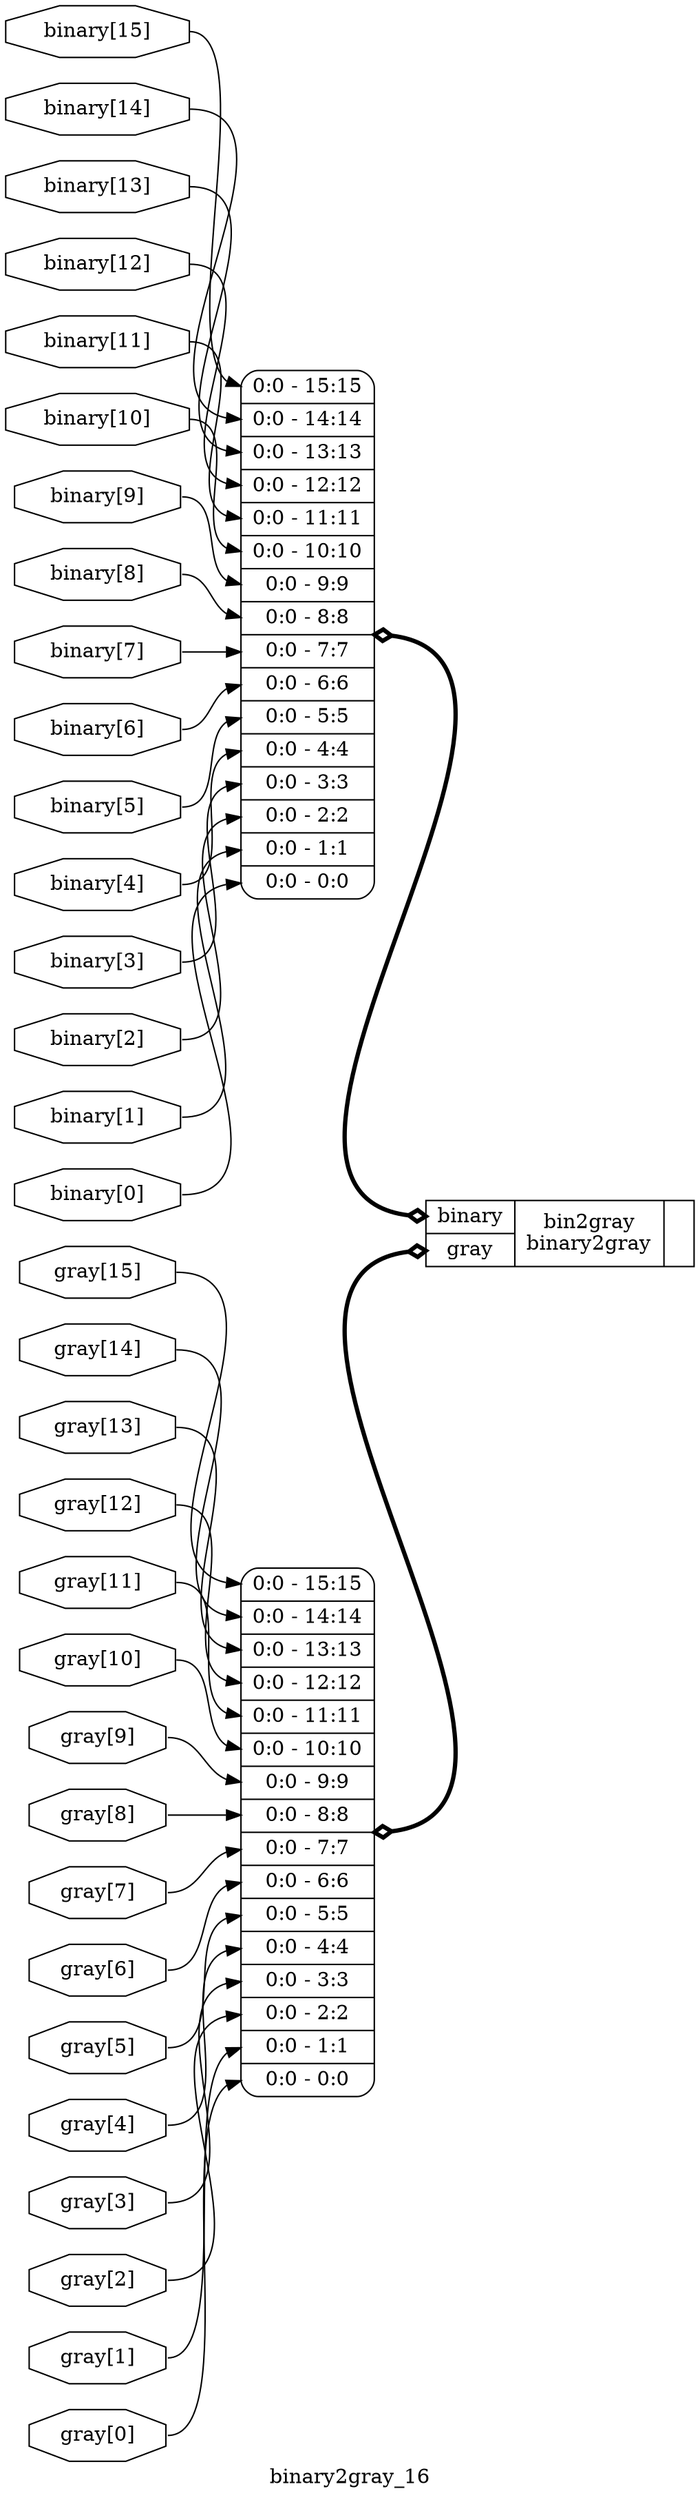 digraph "binary2gray_16" {
label="binary2gray_16";
rankdir="LR";
remincross=true;
n1 [ shape=octagon, label="binary[0]", color="black", fontcolor="black" ];
n2 [ shape=octagon, label="binary[10]", color="black", fontcolor="black" ];
n3 [ shape=octagon, label="binary[11]", color="black", fontcolor="black" ];
n4 [ shape=octagon, label="binary[12]", color="black", fontcolor="black" ];
n5 [ shape=octagon, label="binary[13]", color="black", fontcolor="black" ];
n6 [ shape=octagon, label="binary[14]", color="black", fontcolor="black" ];
n7 [ shape=octagon, label="binary[15]", color="black", fontcolor="black" ];
n8 [ shape=octagon, label="binary[1]", color="black", fontcolor="black" ];
n9 [ shape=octagon, label="binary[2]", color="black", fontcolor="black" ];
n10 [ shape=octagon, label="binary[3]", color="black", fontcolor="black" ];
n11 [ shape=octagon, label="binary[4]", color="black", fontcolor="black" ];
n12 [ shape=octagon, label="binary[5]", color="black", fontcolor="black" ];
n13 [ shape=octagon, label="binary[6]", color="black", fontcolor="black" ];
n14 [ shape=octagon, label="binary[7]", color="black", fontcolor="black" ];
n15 [ shape=octagon, label="binary[8]", color="black", fontcolor="black" ];
n16 [ shape=octagon, label="binary[9]", color="black", fontcolor="black" ];
n17 [ shape=octagon, label="gray[0]", color="black", fontcolor="black" ];
n18 [ shape=octagon, label="gray[10]", color="black", fontcolor="black" ];
n19 [ shape=octagon, label="gray[11]", color="black", fontcolor="black" ];
n20 [ shape=octagon, label="gray[12]", color="black", fontcolor="black" ];
n21 [ shape=octagon, label="gray[13]", color="black", fontcolor="black" ];
n22 [ shape=octagon, label="gray[14]", color="black", fontcolor="black" ];
n23 [ shape=octagon, label="gray[15]", color="black", fontcolor="black" ];
n24 [ shape=octagon, label="gray[1]", color="black", fontcolor="black" ];
n25 [ shape=octagon, label="gray[2]", color="black", fontcolor="black" ];
n26 [ shape=octagon, label="gray[3]", color="black", fontcolor="black" ];
n27 [ shape=octagon, label="gray[4]", color="black", fontcolor="black" ];
n28 [ shape=octagon, label="gray[5]", color="black", fontcolor="black" ];
n29 [ shape=octagon, label="gray[6]", color="black", fontcolor="black" ];
n30 [ shape=octagon, label="gray[7]", color="black", fontcolor="black" ];
n31 [ shape=octagon, label="gray[8]", color="black", fontcolor="black" ];
n32 [ shape=octagon, label="gray[9]", color="black", fontcolor="black" ];
c35 [ shape=record, label="{{<p33> binary|<p34> gray}|bin2gray\nbinary2gray|{}}" ];
x0 [ shape=record, style=rounded, label="<s15> 0:0 - 15:15 |<s14> 0:0 - 14:14 |<s13> 0:0 - 13:13 |<s12> 0:0 - 12:12 |<s11> 0:0 - 11:11 |<s10> 0:0 - 10:10 |<s9> 0:0 - 9:9 |<s8> 0:0 - 8:8 |<s7> 0:0 - 7:7 |<s6> 0:0 - 6:6 |<s5> 0:0 - 5:5 |<s4> 0:0 - 4:4 |<s3> 0:0 - 3:3 |<s2> 0:0 - 2:2 |<s1> 0:0 - 1:1 |<s0> 0:0 - 0:0 " ];
x0:e -> c35:p33:w [arrowhead=odiamond, arrowtail=odiamond, dir=both, color="black", style="setlinewidth(3)", label=""];
x1 [ shape=record, style=rounded, label="<s15> 0:0 - 15:15 |<s14> 0:0 - 14:14 |<s13> 0:0 - 13:13 |<s12> 0:0 - 12:12 |<s11> 0:0 - 11:11 |<s10> 0:0 - 10:10 |<s9> 0:0 - 9:9 |<s8> 0:0 - 8:8 |<s7> 0:0 - 7:7 |<s6> 0:0 - 6:6 |<s5> 0:0 - 5:5 |<s4> 0:0 - 4:4 |<s3> 0:0 - 3:3 |<s2> 0:0 - 2:2 |<s1> 0:0 - 1:1 |<s0> 0:0 - 0:0 " ];
x1:e -> c35:p34:w [arrowhead=odiamond, arrowtail=odiamond, dir=both, color="black", style="setlinewidth(3)", label=""];
n1:e -> x0:s0:w [color="black", label=""];
n10:e -> x0:s3:w [color="black", label=""];
n11:e -> x0:s4:w [color="black", label=""];
n12:e -> x0:s5:w [color="black", label=""];
n13:e -> x0:s6:w [color="black", label=""];
n14:e -> x0:s7:w [color="black", label=""];
n15:e -> x0:s8:w [color="black", label=""];
n16:e -> x0:s9:w [color="black", label=""];
n17:e -> x1:s0:w [color="black", label=""];
n18:e -> x1:s10:w [color="black", label=""];
n19:e -> x1:s11:w [color="black", label=""];
n2:e -> x0:s10:w [color="black", label=""];
n20:e -> x1:s12:w [color="black", label=""];
n21:e -> x1:s13:w [color="black", label=""];
n22:e -> x1:s14:w [color="black", label=""];
n23:e -> x1:s15:w [color="black", label=""];
n24:e -> x1:s1:w [color="black", label=""];
n25:e -> x1:s2:w [color="black", label=""];
n26:e -> x1:s3:w [color="black", label=""];
n27:e -> x1:s4:w [color="black", label=""];
n28:e -> x1:s5:w [color="black", label=""];
n29:e -> x1:s6:w [color="black", label=""];
n3:e -> x0:s11:w [color="black", label=""];
n30:e -> x1:s7:w [color="black", label=""];
n31:e -> x1:s8:w [color="black", label=""];
n32:e -> x1:s9:w [color="black", label=""];
n4:e -> x0:s12:w [color="black", label=""];
n5:e -> x0:s13:w [color="black", label=""];
n6:e -> x0:s14:w [color="black", label=""];
n7:e -> x0:s15:w [color="black", label=""];
n8:e -> x0:s1:w [color="black", label=""];
n9:e -> x0:s2:w [color="black", label=""];
}
